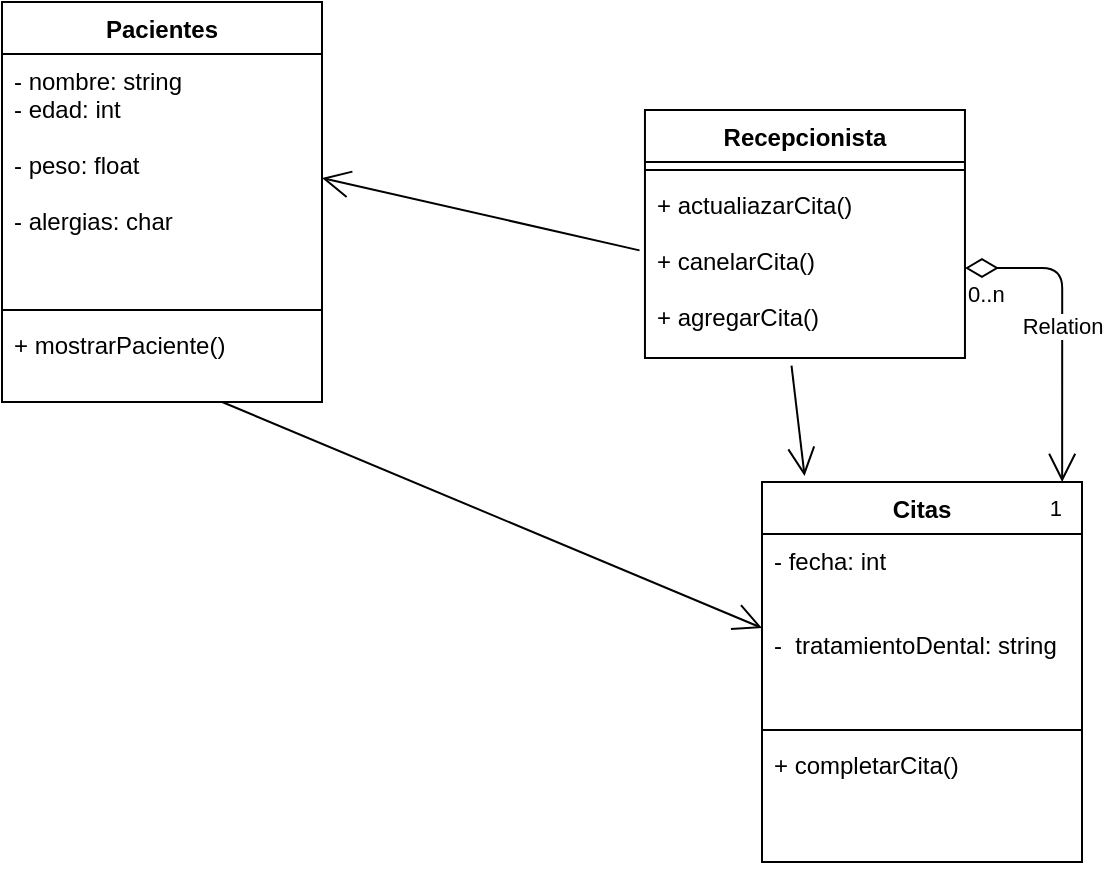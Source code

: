 <mxfile>
    <diagram id="Illuqw3gWpNXoy2uj_Kq" name="Página-1">
        <mxGraphModel dx="826" dy="429" grid="1" gridSize="10" guides="1" tooltips="1" connect="1" arrows="1" fold="1" page="1" pageScale="1" pageWidth="827" pageHeight="1169" math="0" shadow="0">
            <root>
                <mxCell id="0"/>
                <mxCell id="1" parent="0"/>
                <mxCell id="7" value="Pacientes" style="swimlane;fontStyle=1;align=center;verticalAlign=top;childLayout=stackLayout;horizontal=1;startSize=26;horizontalStack=0;resizeParent=1;resizeParentMax=0;resizeLast=0;collapsible=1;marginBottom=0;" parent="1" vertex="1">
                    <mxGeometry x="140" y="140" width="160" height="200" as="geometry"/>
                </mxCell>
                <mxCell id="8" value="- nombre: string&#10;- edad: int&#10;&#10;- peso: float&#10;&#10;- alergias: char" style="text;strokeColor=none;fillColor=none;align=left;verticalAlign=top;spacingLeft=4;spacingRight=4;overflow=hidden;rotatable=0;points=[[0,0.5],[1,0.5]];portConstraint=eastwest;" parent="7" vertex="1">
                    <mxGeometry y="26" width="160" height="124" as="geometry"/>
                </mxCell>
                <mxCell id="9" value="" style="line;strokeWidth=1;fillColor=none;align=left;verticalAlign=middle;spacingTop=-1;spacingLeft=3;spacingRight=3;rotatable=0;labelPosition=right;points=[];portConstraint=eastwest;strokeColor=inherit;" parent="7" vertex="1">
                    <mxGeometry y="150" width="160" height="8" as="geometry"/>
                </mxCell>
                <mxCell id="10" value="+ mostrarPaciente()&#10;&#10;" style="text;strokeColor=none;fillColor=none;align=left;verticalAlign=top;spacingLeft=4;spacingRight=4;overflow=hidden;rotatable=0;points=[[0,0.5],[1,0.5]];portConstraint=eastwest;" parent="7" vertex="1">
                    <mxGeometry y="158" width="160" height="42" as="geometry"/>
                </mxCell>
                <mxCell id="11" value="Recepcionista" style="swimlane;fontStyle=1;align=center;verticalAlign=top;childLayout=stackLayout;horizontal=1;startSize=26;horizontalStack=0;resizeParent=1;resizeParentMax=0;resizeLast=0;collapsible=1;marginBottom=0;" parent="1" vertex="1">
                    <mxGeometry x="461.48" y="194" width="160" height="124" as="geometry"/>
                </mxCell>
                <mxCell id="13" value="" style="line;strokeWidth=1;fillColor=none;align=left;verticalAlign=middle;spacingTop=-1;spacingLeft=3;spacingRight=3;rotatable=0;labelPosition=right;points=[];portConstraint=eastwest;strokeColor=inherit;" parent="11" vertex="1">
                    <mxGeometry y="26" width="160" height="8" as="geometry"/>
                </mxCell>
                <mxCell id="14" value="+ actualiazarCita()&#10;&#10;+ canelarCita()&#10;&#10;+ agregarCita()" style="text;strokeColor=none;fillColor=none;align=left;verticalAlign=top;spacingLeft=4;spacingRight=4;overflow=hidden;rotatable=0;points=[[0,0.5],[1,0.5]];portConstraint=eastwest;" parent="11" vertex="1">
                    <mxGeometry y="34" width="160" height="90" as="geometry"/>
                </mxCell>
                <mxCell id="15" value="Citas" style="swimlane;fontStyle=1;align=center;verticalAlign=top;childLayout=stackLayout;horizontal=1;startSize=26;horizontalStack=0;resizeParent=1;resizeParentMax=0;resizeLast=0;collapsible=1;marginBottom=0;" parent="1" vertex="1">
                    <mxGeometry x="520" y="380" width="160" height="190" as="geometry"/>
                </mxCell>
                <mxCell id="16" value="- fecha: int&#10;&#10;&#10;-  tratamientoDental: string&#10;&#10;" style="text;strokeColor=none;fillColor=none;align=left;verticalAlign=top;spacingLeft=4;spacingRight=4;overflow=hidden;rotatable=0;points=[[0,0.5],[1,0.5]];portConstraint=eastwest;" parent="15" vertex="1">
                    <mxGeometry y="26" width="160" height="94" as="geometry"/>
                </mxCell>
                <mxCell id="17" value="" style="line;strokeWidth=1;fillColor=none;align=left;verticalAlign=middle;spacingTop=-1;spacingLeft=3;spacingRight=3;rotatable=0;labelPosition=right;points=[];portConstraint=eastwest;strokeColor=inherit;" parent="15" vertex="1">
                    <mxGeometry y="120" width="160" height="8" as="geometry"/>
                </mxCell>
                <mxCell id="18" value="+ completarCita()" style="text;strokeColor=none;fillColor=none;align=left;verticalAlign=top;spacingLeft=4;spacingRight=4;overflow=hidden;rotatable=0;points=[[0,0.5],[1,0.5]];portConstraint=eastwest;" parent="15" vertex="1">
                    <mxGeometry y="128" width="160" height="62" as="geometry"/>
                </mxCell>
                <mxCell id="22" value="Relation" style="endArrow=open;html=1;endSize=12;startArrow=diamondThin;startSize=14;startFill=0;edgeStyle=orthogonalEdgeStyle;entryX=0.938;entryY=0;entryDx=0;entryDy=0;entryPerimeter=0;" parent="1" source="14" target="15" edge="1">
                    <mxGeometry relative="1" as="geometry">
                        <mxPoint x="548.48" y="144" as="sourcePoint"/>
                        <mxPoint x="570.56" y="100.006" as="targetPoint"/>
                    </mxGeometry>
                </mxCell>
                <mxCell id="23" value="0..n" style="edgeLabel;resizable=0;html=1;align=left;verticalAlign=top;" parent="22" connectable="0" vertex="1">
                    <mxGeometry x="-1" relative="1" as="geometry"/>
                </mxCell>
                <mxCell id="24" value="1" style="edgeLabel;resizable=0;html=1;align=right;verticalAlign=top;" parent="22" connectable="0" vertex="1">
                    <mxGeometry x="1" relative="1" as="geometry"/>
                </mxCell>
                <mxCell id="31" value="" style="endArrow=open;endFill=1;endSize=12;html=1;exitX=0.458;exitY=1.042;exitDx=0;exitDy=0;entryX=0.133;entryY=-0.016;entryDx=0;entryDy=0;entryPerimeter=0;exitPerimeter=0;" edge="1" parent="1" source="14" target="15">
                    <mxGeometry width="160" relative="1" as="geometry">
                        <mxPoint x="490.04" y="184" as="sourcePoint"/>
                        <mxPoint x="460" y="126.976" as="targetPoint"/>
                    </mxGeometry>
                </mxCell>
                <mxCell id="33" value="" style="endArrow=open;endFill=1;endSize=12;html=1;exitX=0.688;exitY=1;exitDx=0;exitDy=0;entryX=0;entryY=0.5;entryDx=0;entryDy=0;exitPerimeter=0;" edge="1" parent="1" source="10" target="16">
                    <mxGeometry width="160" relative="1" as="geometry">
                        <mxPoint x="544.76" y="331.78" as="sourcePoint"/>
                        <mxPoint x="551.28" y="386.96" as="targetPoint"/>
                    </mxGeometry>
                </mxCell>
                <mxCell id="37" value="" style="endArrow=open;endFill=1;endSize=12;html=1;exitX=-0.017;exitY=0.402;exitDx=0;exitDy=0;entryX=1;entryY=0.5;entryDx=0;entryDy=0;exitPerimeter=0;" edge="1" parent="1" source="14" target="8">
                    <mxGeometry width="160" relative="1" as="geometry">
                        <mxPoint x="260.08" y="350" as="sourcePoint"/>
                        <mxPoint x="530" y="463.0" as="targetPoint"/>
                    </mxGeometry>
                </mxCell>
            </root>
        </mxGraphModel>
    </diagram>
</mxfile>